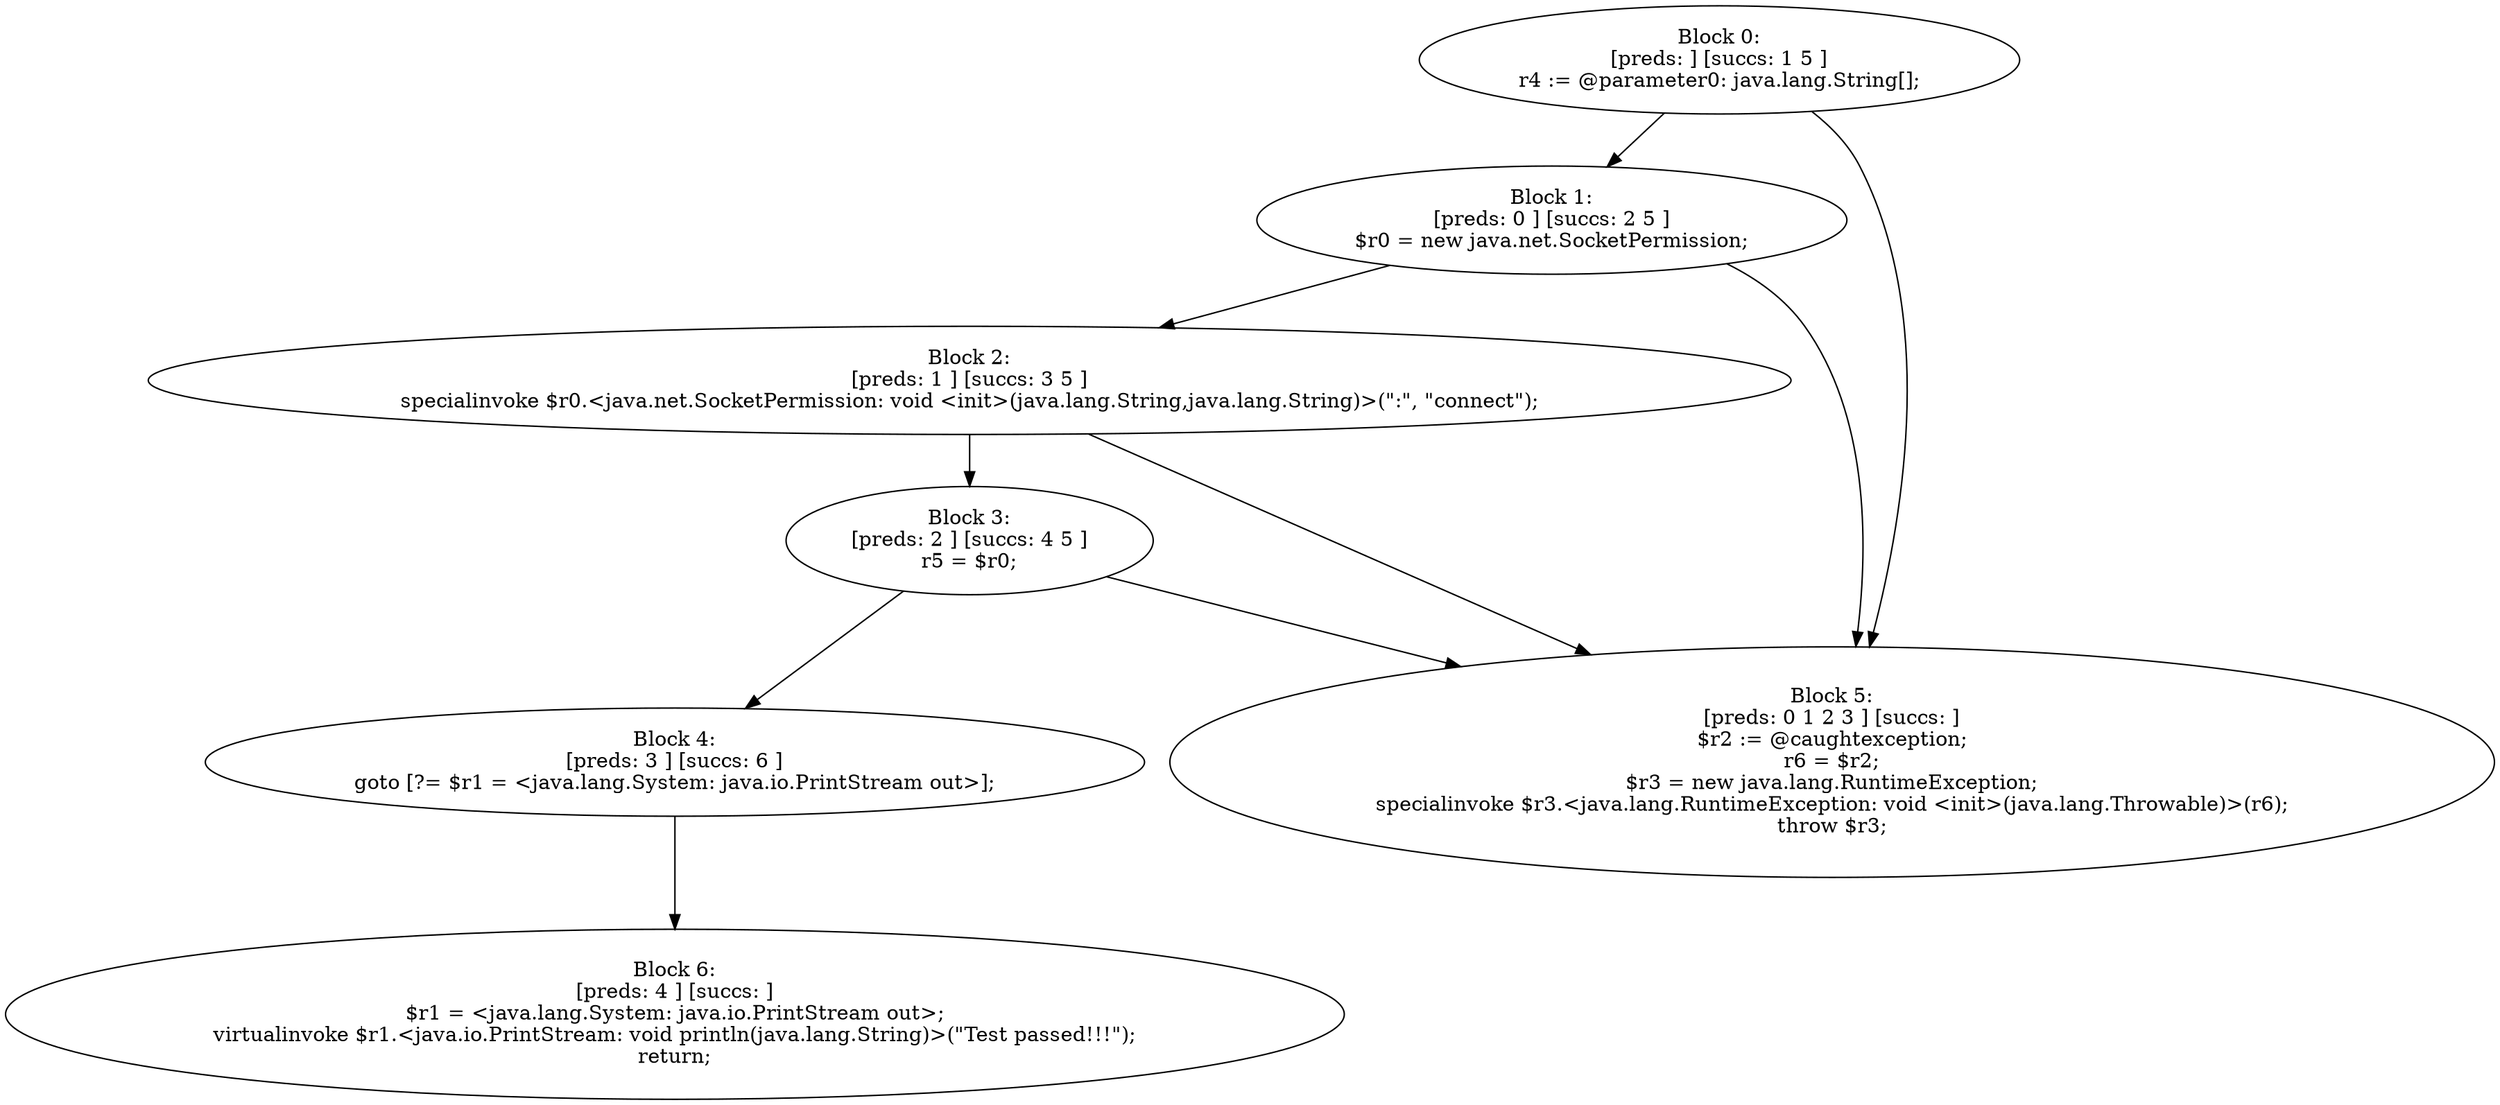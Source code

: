 digraph "unitGraph" {
    "Block 0:
[preds: ] [succs: 1 5 ]
r4 := @parameter0: java.lang.String[];
"
    "Block 1:
[preds: 0 ] [succs: 2 5 ]
$r0 = new java.net.SocketPermission;
"
    "Block 2:
[preds: 1 ] [succs: 3 5 ]
specialinvoke $r0.<java.net.SocketPermission: void <init>(java.lang.String,java.lang.String)>(\":\", \"connect\");
"
    "Block 3:
[preds: 2 ] [succs: 4 5 ]
r5 = $r0;
"
    "Block 4:
[preds: 3 ] [succs: 6 ]
goto [?= $r1 = <java.lang.System: java.io.PrintStream out>];
"
    "Block 5:
[preds: 0 1 2 3 ] [succs: ]
$r2 := @caughtexception;
r6 = $r2;
$r3 = new java.lang.RuntimeException;
specialinvoke $r3.<java.lang.RuntimeException: void <init>(java.lang.Throwable)>(r6);
throw $r3;
"
    "Block 6:
[preds: 4 ] [succs: ]
$r1 = <java.lang.System: java.io.PrintStream out>;
virtualinvoke $r1.<java.io.PrintStream: void println(java.lang.String)>(\"Test passed!!!\");
return;
"
    "Block 0:
[preds: ] [succs: 1 5 ]
r4 := @parameter0: java.lang.String[];
"->"Block 1:
[preds: 0 ] [succs: 2 5 ]
$r0 = new java.net.SocketPermission;
";
    "Block 0:
[preds: ] [succs: 1 5 ]
r4 := @parameter0: java.lang.String[];
"->"Block 5:
[preds: 0 1 2 3 ] [succs: ]
$r2 := @caughtexception;
r6 = $r2;
$r3 = new java.lang.RuntimeException;
specialinvoke $r3.<java.lang.RuntimeException: void <init>(java.lang.Throwable)>(r6);
throw $r3;
";
    "Block 1:
[preds: 0 ] [succs: 2 5 ]
$r0 = new java.net.SocketPermission;
"->"Block 2:
[preds: 1 ] [succs: 3 5 ]
specialinvoke $r0.<java.net.SocketPermission: void <init>(java.lang.String,java.lang.String)>(\":\", \"connect\");
";
    "Block 1:
[preds: 0 ] [succs: 2 5 ]
$r0 = new java.net.SocketPermission;
"->"Block 5:
[preds: 0 1 2 3 ] [succs: ]
$r2 := @caughtexception;
r6 = $r2;
$r3 = new java.lang.RuntimeException;
specialinvoke $r3.<java.lang.RuntimeException: void <init>(java.lang.Throwable)>(r6);
throw $r3;
";
    "Block 2:
[preds: 1 ] [succs: 3 5 ]
specialinvoke $r0.<java.net.SocketPermission: void <init>(java.lang.String,java.lang.String)>(\":\", \"connect\");
"->"Block 3:
[preds: 2 ] [succs: 4 5 ]
r5 = $r0;
";
    "Block 2:
[preds: 1 ] [succs: 3 5 ]
specialinvoke $r0.<java.net.SocketPermission: void <init>(java.lang.String,java.lang.String)>(\":\", \"connect\");
"->"Block 5:
[preds: 0 1 2 3 ] [succs: ]
$r2 := @caughtexception;
r6 = $r2;
$r3 = new java.lang.RuntimeException;
specialinvoke $r3.<java.lang.RuntimeException: void <init>(java.lang.Throwable)>(r6);
throw $r3;
";
    "Block 3:
[preds: 2 ] [succs: 4 5 ]
r5 = $r0;
"->"Block 4:
[preds: 3 ] [succs: 6 ]
goto [?= $r1 = <java.lang.System: java.io.PrintStream out>];
";
    "Block 3:
[preds: 2 ] [succs: 4 5 ]
r5 = $r0;
"->"Block 5:
[preds: 0 1 2 3 ] [succs: ]
$r2 := @caughtexception;
r6 = $r2;
$r3 = new java.lang.RuntimeException;
specialinvoke $r3.<java.lang.RuntimeException: void <init>(java.lang.Throwable)>(r6);
throw $r3;
";
    "Block 4:
[preds: 3 ] [succs: 6 ]
goto [?= $r1 = <java.lang.System: java.io.PrintStream out>];
"->"Block 6:
[preds: 4 ] [succs: ]
$r1 = <java.lang.System: java.io.PrintStream out>;
virtualinvoke $r1.<java.io.PrintStream: void println(java.lang.String)>(\"Test passed!!!\");
return;
";
}
